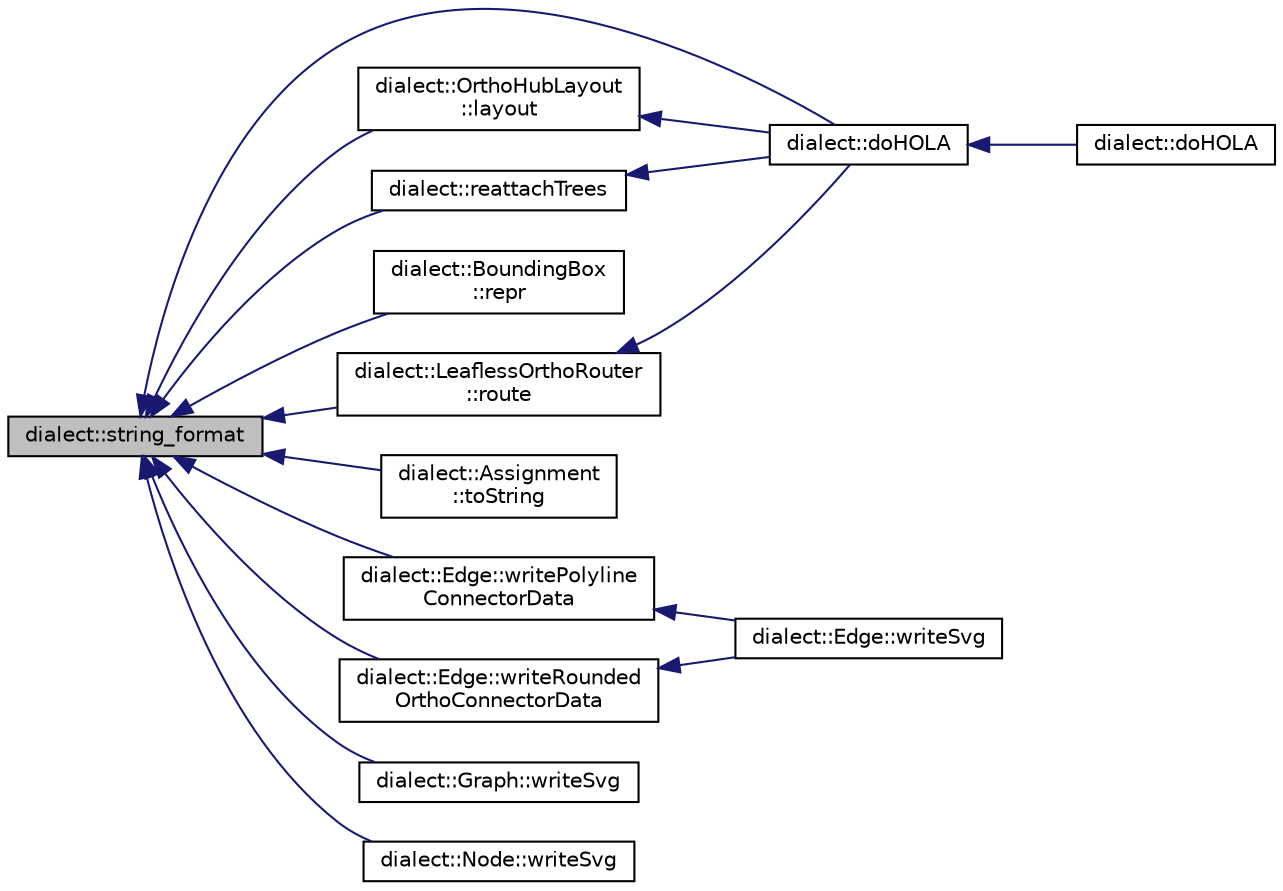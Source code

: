 digraph "dialect::string_format"
{
  edge [fontname="Helvetica",fontsize="10",labelfontname="Helvetica",labelfontsize="10"];
  node [fontname="Helvetica",fontsize="10",shape=record];
  rankdir="LR";
  Node177 [label="dialect::string_format",height=0.2,width=0.4,color="black", fillcolor="grey75", style="filled", fontcolor="black"];
  Node177 -> Node178 [dir="back",color="midnightblue",fontsize="10",style="solid",fontname="Helvetica"];
  Node178 [label="dialect::doHOLA",height=0.2,width=0.4,color="black", fillcolor="white", style="filled",URL="$namespacedialect.html#a05ccc4c149e1b5902ec827bfabd3cf76",tooltip="Apply the HOLA layout algorithm to the given Graph. See Steve Kieffer, Tim Dwyer, Kim Marriott..."];
  Node178 -> Node179 [dir="back",color="midnightblue",fontsize="10",style="solid",fontname="Helvetica"];
  Node179 [label="dialect::doHOLA",height=0.2,width=0.4,color="black", fillcolor="white", style="filled",URL="$namespacedialect.html#a24766038e1a9ccd99997ea31c42b432a",tooltip="Convenience function to do HOLA layout with default options. "];
  Node177 -> Node180 [dir="back",color="midnightblue",fontsize="10",style="solid",fontname="Helvetica"];
  Node180 [label="dialect::OrthoHubLayout\l::layout",height=0.2,width=0.4,color="black", fillcolor="white", style="filled",URL="$classdialect_1_1OrthoHubLayout.html#a0b9a6aa806f4ccf26b448aa67d7fed95",tooltip="Try to orthogonalise hubs. "];
  Node180 -> Node178 [dir="back",color="midnightblue",fontsize="10",style="solid",fontname="Helvetica"];
  Node177 -> Node181 [dir="back",color="midnightblue",fontsize="10",style="solid",fontname="Helvetica"];
  Node181 [label="dialect::reattachTrees",height=0.2,width=0.4,color="black", fillcolor="white", style="filled",URL="$namespacedialect.html#a9d325ef46ea3385428712f16fedf71ef",tooltip="Given a planar orthogonal core, and the corresponding Trees (as resulting from the peeling process)..."];
  Node181 -> Node178 [dir="back",color="midnightblue",fontsize="10",style="solid",fontname="Helvetica"];
  Node177 -> Node182 [dir="back",color="midnightblue",fontsize="10",style="solid",fontname="Helvetica"];
  Node182 [label="dialect::BoundingBox\l::repr",height=0.2,width=0.4,color="black", fillcolor="white", style="filled",URL="$structdialect_1_1BoundingBox.html#a4ac935fbf923030a33010944938f2403",tooltip="Write a simple representation of the bounding box. "];
  Node177 -> Node183 [dir="back",color="midnightblue",fontsize="10",style="solid",fontname="Helvetica"];
  Node183 [label="dialect::LeaflessOrthoRouter\l::route",height=0.2,width=0.4,color="black", fillcolor="white", style="filled",URL="$classdialect_1_1LeaflessOrthoRouter.html#af58e911020f19a144303fc01e5b8c35e",tooltip="Do the routing. "];
  Node183 -> Node178 [dir="back",color="midnightblue",fontsize="10",style="solid",fontname="Helvetica"];
  Node177 -> Node184 [dir="back",color="midnightblue",fontsize="10",style="solid",fontname="Helvetica"];
  Node184 [label="dialect::Assignment\l::toString",height=0.2,width=0.4,color="black", fillcolor="white", style="filled",URL="$structdialect_1_1Assignment.html#a6321bce63ba1e9fb4ea424547117d7ed",tooltip="Write a string representation, listing the id of the Nbr assigned to each semiaxis. For example if Nbrs 3, 7, 8 are assigned to semiaxes E, S, N resp., represent this as \"3 7 - 8\". "];
  Node177 -> Node185 [dir="back",color="midnightblue",fontsize="10",style="solid",fontname="Helvetica"];
  Node185 [label="dialect::Edge::writePolyline\lConnectorData",height=0.2,width=0.4,color="black", fillcolor="white", style="filled",URL="$classdialect_1_1Edge.html#a113033b926234142169038954fd4c2e2",tooltip="Write the data for a polyline SVG path for this Edge&#39;s connector route. "];
  Node185 -> Node186 [dir="back",color="midnightblue",fontsize="10",style="solid",fontname="Helvetica"];
  Node186 [label="dialect::Edge::writeSvg",height=0.2,width=0.4,color="black", fillcolor="white", style="filled",URL="$classdialect_1_1Edge.html#ae1a8c072d1df6f08766cf99542f76159",tooltip="Write SVG to represent this Edge. "];
  Node177 -> Node187 [dir="back",color="midnightblue",fontsize="10",style="solid",fontname="Helvetica"];
  Node187 [label="dialect::Edge::writeRounded\lOrthoConnectorData",height=0.2,width=0.4,color="black", fillcolor="white", style="filled",URL="$classdialect_1_1Edge.html#a57696e5f3cb8569a921382f44b7a4d52",tooltip="Write the data for an orthogonal SVG path for this Edge&#39;s connector route, using rounded bends..."];
  Node187 -> Node186 [dir="back",color="midnightblue",fontsize="10",style="solid",fontname="Helvetica"];
  Node177 -> Node188 [dir="back",color="midnightblue",fontsize="10",style="solid",fontname="Helvetica"];
  Node188 [label="dialect::Graph::writeSvg",height=0.2,width=0.4,color="black", fillcolor="white", style="filled",URL="$classdialect_1_1Graph.html#abbb7c275cbba6760f40718dbcf265ea7",tooltip="Write SVG to represent this Graph. "];
  Node177 -> Node189 [dir="back",color="midnightblue",fontsize="10",style="solid",fontname="Helvetica"];
  Node189 [label="dialect::Node::writeSvg",height=0.2,width=0.4,color="black", fillcolor="white", style="filled",URL="$classdialect_1_1Node.html#ace545cb25ccee1206296695edaf0af9b",tooltip="Write SVG to represent this Node. "];
}
